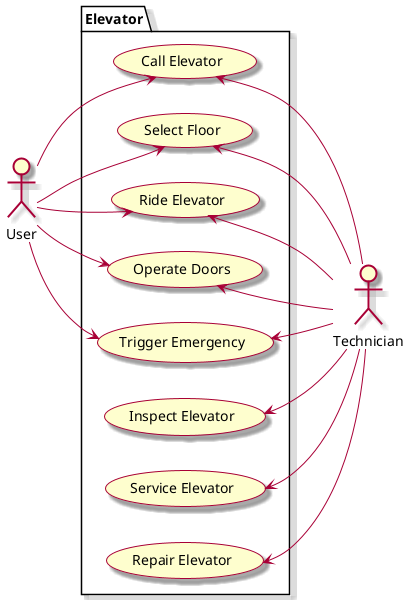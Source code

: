 @startuml

skin rose

left to right direction

package "Elevator" {
    usecase "Call Elevator" as UC_Call_Elevator
    usecase "Select Floor" as UC_Select_Floor
    usecase "Ride Elevator" as UC_Ride_Elevator
    usecase "Operate Doors" as UC_Operate_Doors
    usecase "Trigger Emergency" as UC_Trigger_Emergency

    usecase "Inspect Elevator" as UC_Inspect_Elevator
    usecase "Service Elevator" as UC_Service_Elevator
    usecase "Repair Elevator" as UC_Repair_Elevator
}

actor User
actor Technician

User -> UC_Call_Elevator
User -> UC_Select_Floor
User -> UC_Ride_Elevator
User -> UC_Operate_Doors
User -> UC_Trigger_Emergency

UC_Call_Elevator <- Technician
UC_Select_Floor <- Technician
UC_Ride_Elevator <- Technician
UC_Operate_Doors <- Technician
UC_Trigger_Emergency <- Technician
UC_Inspect_Elevator <- Technician
UC_Service_Elevator <- Technician
UC_Repair_Elevator <- Technician

' Force positioning
User -[hidden]-> UC_Call_Elevator
User -[hidden]-> UC_Select_Floor
User -[hidden]-> UC_Ride_Elevator
User -[hidden]-> UC_Operate_Doors
User -[hidden]-> UC_Trigger_Emergency

UC_Call_Elevator <-[hidden]- Technician
UC_Select_Floor <-[hidden]- Technician
UC_Ride_Elevator <-[hidden]- Technician
UC_Operate_Doors <-[hidden]- Technician
UC_Trigger_Emergency <-[hidden]- Technician
UC_Inspect_Elevator <-[hidden]- Technician
UC_Service_Elevator <-[hidden]- Technician
UC_Repair_Elevator <-[hidden]- Technician
@enduml
